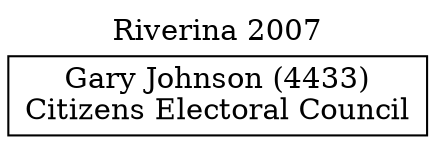 // House preference flow
digraph "Gary Johnson (4433)_Riverina_2007" {
	graph [label="Riverina 2007" labelloc=t mclimit=10]
	node [shape=box]
	"Gary Johnson (4433)" [label="Gary Johnson (4433)
Citizens Electoral Council"]
}
